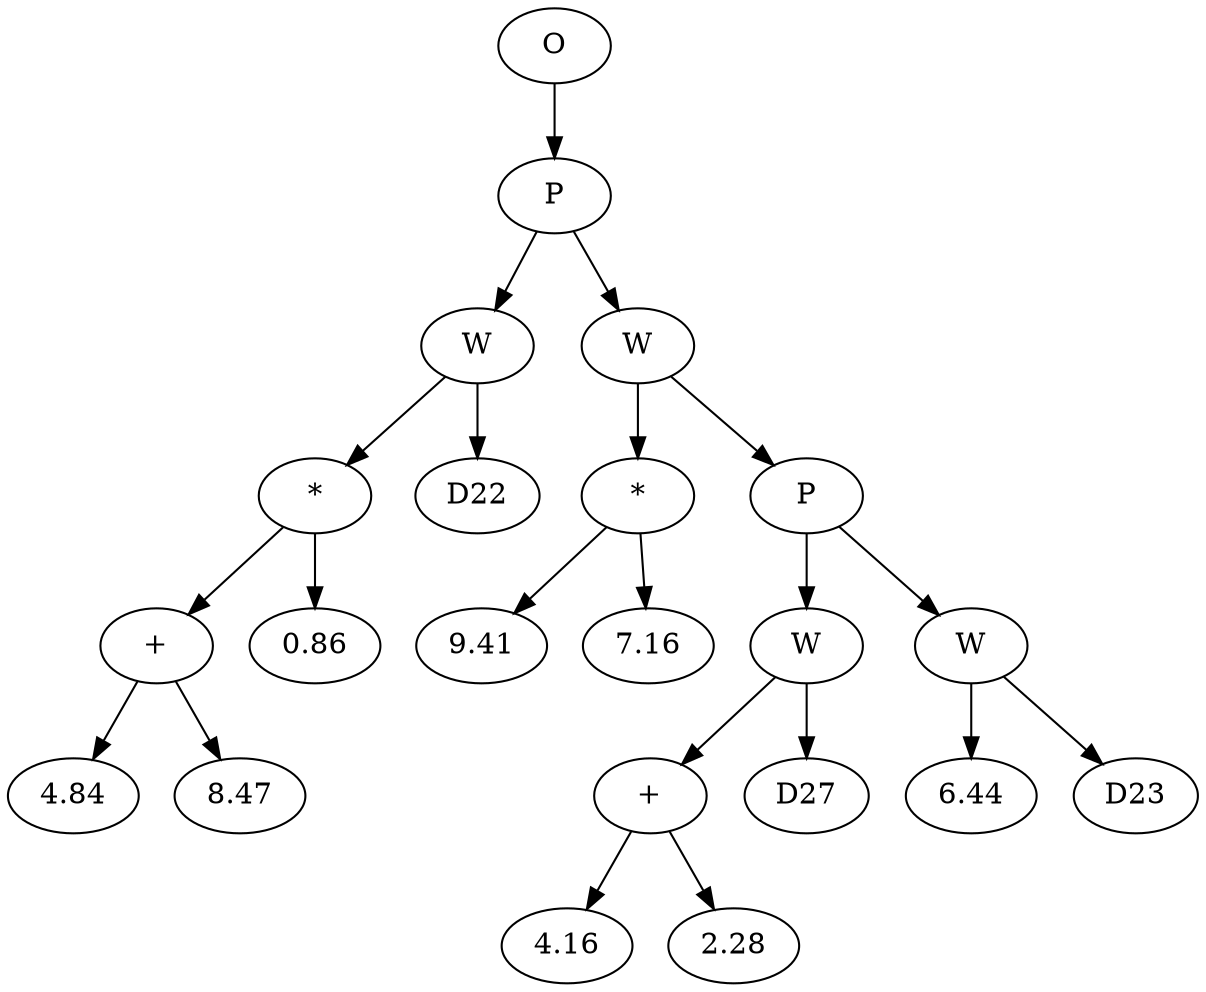 // Tree
digraph {
	19790185 [label=O]
	19790186 [label=P]
	19790185 -> 19790186
	19790187 [label=W]
	19790186 -> 19790187
	19790188 [label="*"]
	19790187 -> 19790188
	19790189 [label="+"]
	19790188 -> 19790189
	19790190 [label=4.84]
	19790189 -> 19790190
	19790191 [label=8.47]
	19790189 -> 19790191
	19790192 [label=0.86]
	19790188 -> 19790192
	19790193 [label=D22]
	19790187 -> 19790193
	19790194 [label=W]
	19790186 -> 19790194
	19790195 [label="*"]
	19790194 -> 19790195
	19790196 [label=9.41]
	19790195 -> 19790196
	19790197 [label=7.16]
	19790195 -> 19790197
	19790198 [label=P]
	19790194 -> 19790198
	19790199 [label=W]
	19790198 -> 19790199
	19790200 [label="+"]
	19790199 -> 19790200
	19790201 [label=4.16]
	19790200 -> 19790201
	19790202 [label=2.28]
	19790200 -> 19790202
	19790203 [label=D27]
	19790199 -> 19790203
	19790204 [label=W]
	19790198 -> 19790204
	19790205 [label=6.44]
	19790204 -> 19790205
	19790206 [label=D23]
	19790204 -> 19790206
}
